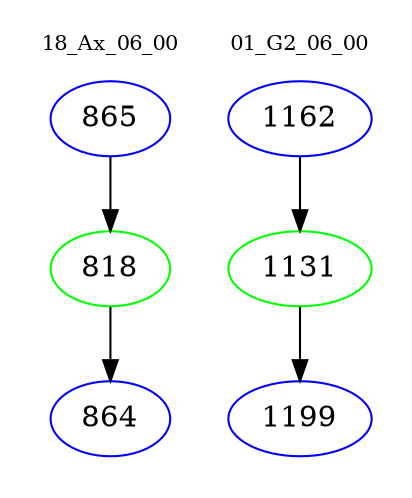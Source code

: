 digraph{
subgraph cluster_0 {
color = white
label = "18_Ax_06_00";
fontsize=10;
T0_865 [label="865", color="blue"]
T0_865 -> T0_818 [color="black"]
T0_818 [label="818", color="green"]
T0_818 -> T0_864 [color="black"]
T0_864 [label="864", color="blue"]
}
subgraph cluster_1 {
color = white
label = "01_G2_06_00";
fontsize=10;
T1_1162 [label="1162", color="blue"]
T1_1162 -> T1_1131 [color="black"]
T1_1131 [label="1131", color="green"]
T1_1131 -> T1_1199 [color="black"]
T1_1199 [label="1199", color="blue"]
}
}
